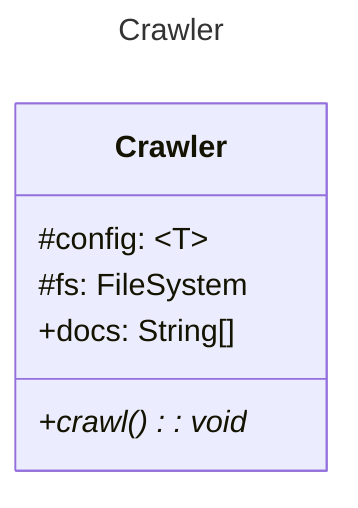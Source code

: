 ---
title: Crawler
---
classDiagram
    class Crawler {
        #config: ~T~
        #fs: FileSystem
        
        +docs: String[]
        +crawl()* : void
    }